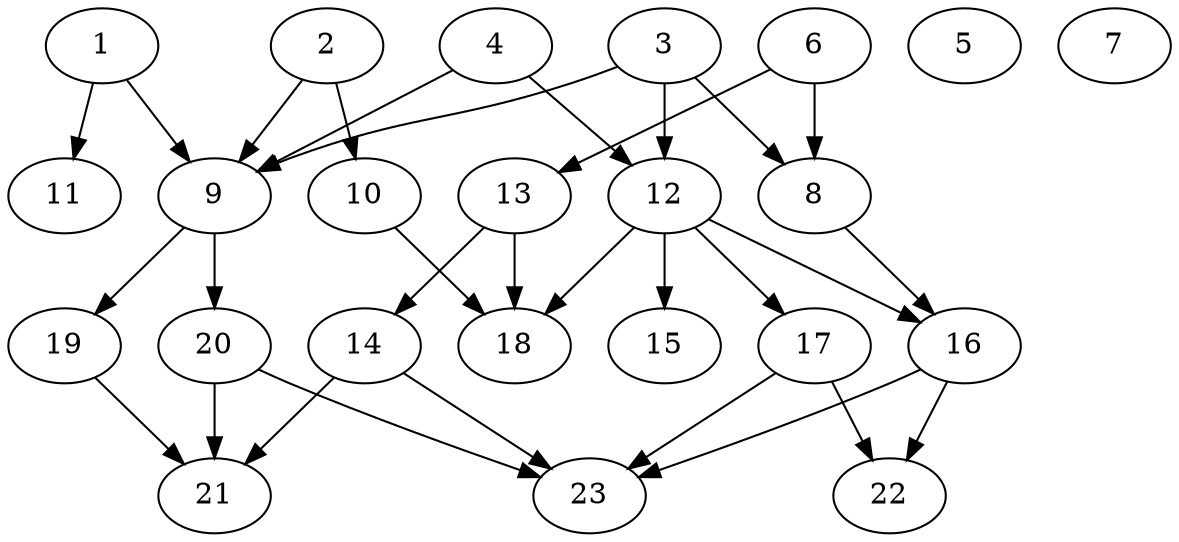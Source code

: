 // DAG (tier=2-normal, mode=data, n=23, ccr=0.415, fat=0.611, density=0.465, regular=0.550, jump=0.142, mindata=2097152, maxdata=16777216)
// DAG automatically generated by daggen at Sun Aug 24 16:33:34 2025
// /home/ermia/Project/Environments/daggen/bin/daggen --dot --ccr 0.415 --fat 0.611 --regular 0.550 --density 0.465 --jump 0.142 --mindata 2097152 --maxdata 16777216 -n 23 
digraph G {
  1 [size="3988480746624264", alpha="0.01", expect_size="1994240373312132"]
  1 -> 9 [size ="167162274643968"]
  1 -> 11 [size ="167162274643968"]
  2 [size="1114984597051043456", alpha="0.17", expect_size="557492298525521728"]
  2 -> 9 [size ="561988291788800"]
  2 -> 10 [size ="561988291788800"]
  3 [size="16455893898711974", alpha="0.13", expect_size="8227946949355987"]
  3 -> 8 [size ="264854870949888"]
  3 -> 9 [size ="264854870949888"]
  3 -> 12 [size ="264854870949888"]
  4 [size="348913664000000000000", alpha="0.10", expect_size="174456832000000000000"]
  4 -> 9 [size ="396492800000000"]
  4 -> 12 [size ="396492800000000"]
  5 [size="102794481273827072", alpha="0.01", expect_size="51397240636913536"]
  6 [size="619531480998558976", alpha="0.19", expect_size="309765740499279488"]
  6 -> 8 [size ="453913752895488"]
  6 -> 13 [size ="453913752895488"]
  7 [size="417040234682359616", alpha="0.06", expect_size="208520117341179808"]
  8 [size="1408206035462509297664", alpha="0.16", expect_size="704103017731254648832"]
  8 -> 16 [size ="1005080362876928"]
  9 [size="27202681051149238272", alpha="0.10", expect_size="13601340525574619136"]
  9 -> 19 [size ="72359872561152"]
  9 -> 20 [size ="72359872561152"]
  10 [size="1666249979877174528", alpha="0.14", expect_size="833124989938587264"]
  10 -> 18 [size ="586697305751552"]
  11 [size="66363271496316712", alpha="0.05", expect_size="33181635748158356"]
  12 [size="353194140561674600448", alpha="0.04", expect_size="176597070280837300224"]
  12 -> 15 [size ="399728990748672"]
  12 -> 16 [size ="399728990748672"]
  12 -> 17 [size ="399728990748672"]
  12 -> 18 [size ="399728990748672"]
  13 [size="48962836268236160", alpha="0.00", expect_size="24481418134118080"]
  13 -> 14 [size ="1096120625266688"]
  13 -> 18 [size ="1096120625266688"]
  14 [size="21087529635055403008", alpha="0.12", expect_size="10543764817527701504"]
  14 -> 21 [size ="61062388908032"]
  14 -> 23 [size ="61062388908032"]
  15 [size="1603759642968694016", alpha="0.01", expect_size="801879821484347008"]
  16 [size="1938267832196922343424", alpha="0.15", expect_size="969133916098461171712"]
  16 -> 22 [size ="1243652877713408"]
  16 -> 23 [size ="1243652877713408"]
  17 [size="3504183659334612287488", alpha="0.07", expect_size="1752091829667306143744"]
  17 -> 22 [size ="1845643823808512"]
  17 -> 23 [size ="1845643823808512"]
  18 [size="2236478018799383040", alpha="0.12", expect_size="1118239009399691520"]
  19 [size="32893990249993076736", alpha="0.08", expect_size="16446995124996538368"]
  19 -> 21 [size ="82129849417728"]
  20 [size="3376363810972062", alpha="0.15", expect_size="1688181905486031"]
  20 -> 21 [size ="82024891154432"]
  20 -> 23 [size ="82024891154432"]
  21 [size="187356628334755708928", alpha="0.06", expect_size="93678314167377854464"]
  22 [size="152024327539205865472", alpha="0.13", expect_size="76012163769602932736"]
  23 [size="1544778758490849017856", alpha="0.07", expect_size="772389379245424508928"]
}